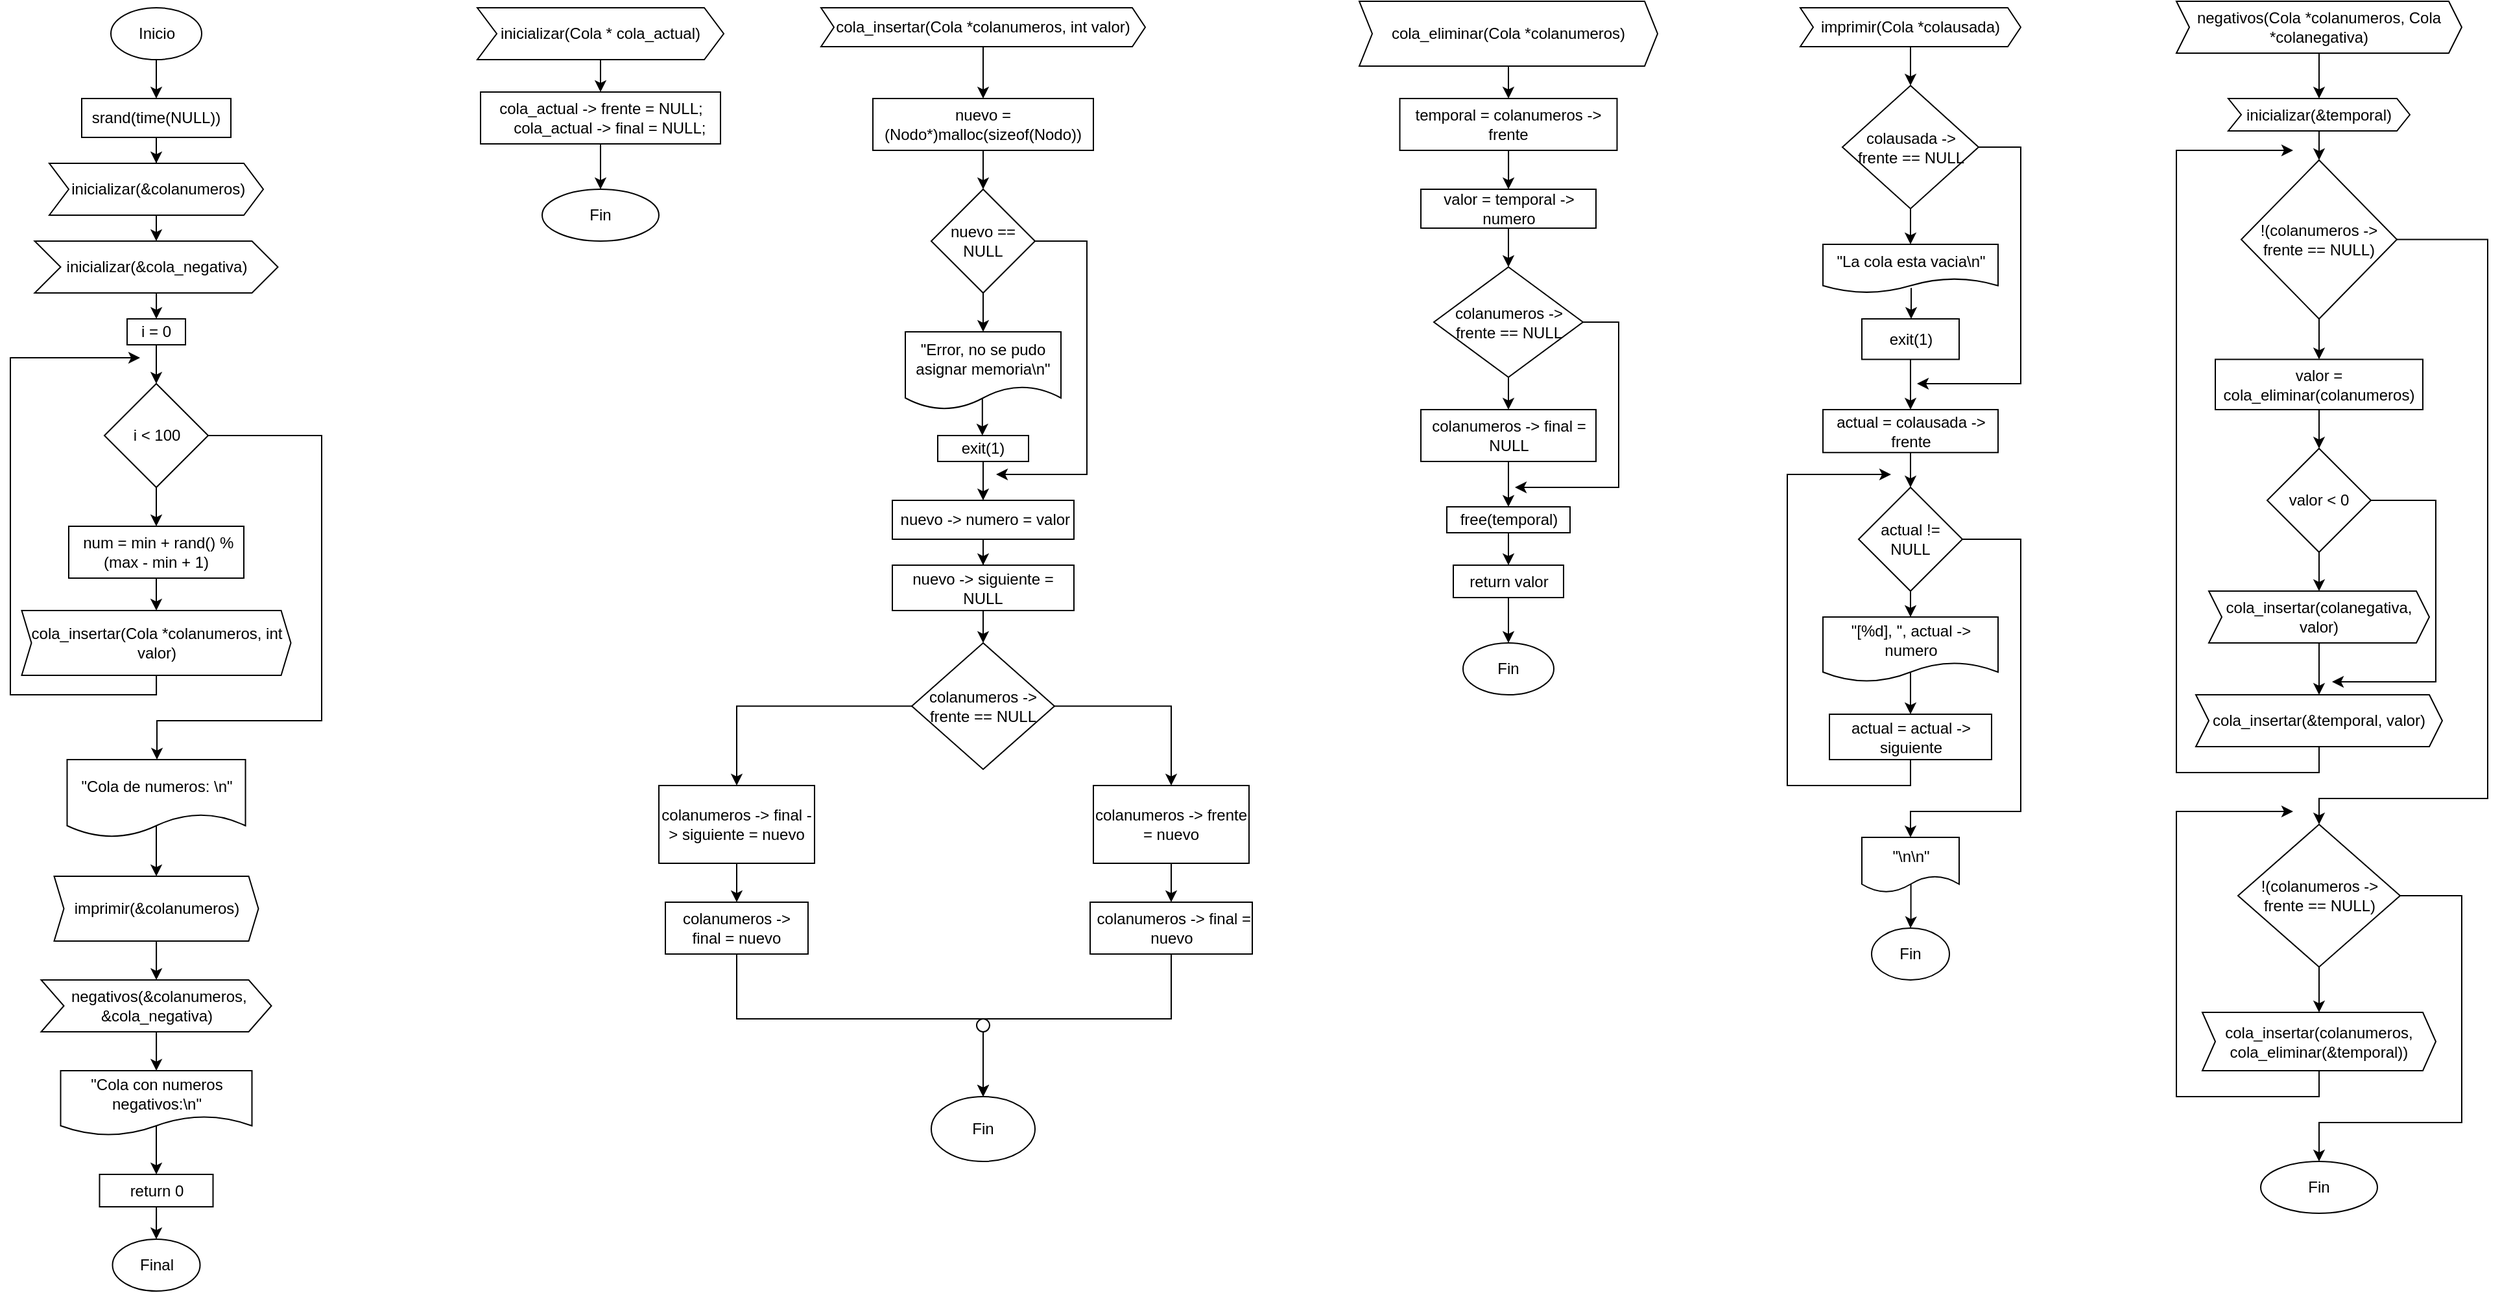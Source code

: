 <mxfile version="26.0.16">
  <diagram name="Page-1" id="08ooQbiastwGk7vqOVe7">
    <mxGraphModel dx="3123" dy="1523" grid="1" gridSize="10" guides="1" tooltips="1" connect="1" arrows="1" fold="1" page="1" pageScale="1" pageWidth="850" pageHeight="1100" math="0" shadow="0">
      <root>
        <mxCell id="0" />
        <mxCell id="1" parent="0" />
        <mxCell id="bAiP4KHR74KNPhgdsdUb-3" value="" style="edgeStyle=orthogonalEdgeStyle;rounded=0;orthogonalLoop=1;jettySize=auto;html=1;" edge="1" parent="1" source="bAiP4KHR74KNPhgdsdUb-1" target="bAiP4KHR74KNPhgdsdUb-2">
          <mxGeometry relative="1" as="geometry" />
        </mxCell>
        <mxCell id="bAiP4KHR74KNPhgdsdUb-1" value="Inicio" style="ellipse;whiteSpace=wrap;html=1;" vertex="1" parent="1">
          <mxGeometry x="167.5" y="20" width="70" height="40" as="geometry" />
        </mxCell>
        <mxCell id="bAiP4KHR74KNPhgdsdUb-5" value="" style="edgeStyle=orthogonalEdgeStyle;rounded=0;orthogonalLoop=1;jettySize=auto;html=1;" edge="1" parent="1" source="bAiP4KHR74KNPhgdsdUb-2" target="bAiP4KHR74KNPhgdsdUb-4">
          <mxGeometry relative="1" as="geometry" />
        </mxCell>
        <mxCell id="bAiP4KHR74KNPhgdsdUb-2" value="srand(time(NULL))" style="whiteSpace=wrap;html=1;" vertex="1" parent="1">
          <mxGeometry x="145" y="90" width="115" height="30" as="geometry" />
        </mxCell>
        <mxCell id="bAiP4KHR74KNPhgdsdUb-7" value="" style="edgeStyle=orthogonalEdgeStyle;rounded=0;orthogonalLoop=1;jettySize=auto;html=1;" edge="1" parent="1" source="bAiP4KHR74KNPhgdsdUb-4" target="bAiP4KHR74KNPhgdsdUb-6">
          <mxGeometry relative="1" as="geometry" />
        </mxCell>
        <mxCell id="bAiP4KHR74KNPhgdsdUb-4" value="&amp;nbsp;inicializar(&amp;amp;colanumeros)" style="shape=step;perimeter=stepPerimeter;whiteSpace=wrap;html=1;fixedSize=1;size=15;" vertex="1" parent="1">
          <mxGeometry x="120" y="140" width="165" height="40" as="geometry" />
        </mxCell>
        <mxCell id="bAiP4KHR74KNPhgdsdUb-11" value="" style="edgeStyle=orthogonalEdgeStyle;rounded=0;orthogonalLoop=1;jettySize=auto;html=1;" edge="1" parent="1" source="bAiP4KHR74KNPhgdsdUb-6" target="bAiP4KHR74KNPhgdsdUb-10">
          <mxGeometry relative="1" as="geometry" />
        </mxCell>
        <mxCell id="bAiP4KHR74KNPhgdsdUb-6" value="inicializar(&amp;amp;cola_negativa)" style="shape=step;perimeter=stepPerimeter;whiteSpace=wrap;html=1;fixedSize=1;" vertex="1" parent="1">
          <mxGeometry x="108.75" y="200" width="187.5" height="40" as="geometry" />
        </mxCell>
        <mxCell id="bAiP4KHR74KNPhgdsdUb-13" value="" style="edgeStyle=orthogonalEdgeStyle;rounded=0;orthogonalLoop=1;jettySize=auto;html=1;" edge="1" parent="1" source="bAiP4KHR74KNPhgdsdUb-10" target="bAiP4KHR74KNPhgdsdUb-12">
          <mxGeometry relative="1" as="geometry" />
        </mxCell>
        <mxCell id="bAiP4KHR74KNPhgdsdUb-10" value="i = 0" style="whiteSpace=wrap;html=1;" vertex="1" parent="1">
          <mxGeometry x="180" y="260" width="45" height="20" as="geometry" />
        </mxCell>
        <mxCell id="bAiP4KHR74KNPhgdsdUb-15" value="" style="edgeStyle=orthogonalEdgeStyle;rounded=0;orthogonalLoop=1;jettySize=auto;html=1;" edge="1" parent="1" source="bAiP4KHR74KNPhgdsdUb-12" target="bAiP4KHR74KNPhgdsdUb-14">
          <mxGeometry relative="1" as="geometry" />
        </mxCell>
        <mxCell id="bAiP4KHR74KNPhgdsdUb-20" value="" style="edgeStyle=orthogonalEdgeStyle;rounded=0;orthogonalLoop=1;jettySize=auto;html=1;" edge="1" parent="1" source="bAiP4KHR74KNPhgdsdUb-12" target="bAiP4KHR74KNPhgdsdUb-19">
          <mxGeometry relative="1" as="geometry">
            <Array as="points">
              <mxPoint x="330" y="350" />
              <mxPoint x="330" y="570" />
              <mxPoint x="203" y="570" />
            </Array>
          </mxGeometry>
        </mxCell>
        <mxCell id="bAiP4KHR74KNPhgdsdUb-12" value="i &amp;lt; 100" style="rhombus;whiteSpace=wrap;html=1;" vertex="1" parent="1">
          <mxGeometry x="162.5" y="310" width="80" height="80" as="geometry" />
        </mxCell>
        <mxCell id="bAiP4KHR74KNPhgdsdUb-17" value="" style="edgeStyle=orthogonalEdgeStyle;rounded=0;orthogonalLoop=1;jettySize=auto;html=1;" edge="1" parent="1" source="bAiP4KHR74KNPhgdsdUb-14" target="bAiP4KHR74KNPhgdsdUb-16">
          <mxGeometry relative="1" as="geometry" />
        </mxCell>
        <mxCell id="bAiP4KHR74KNPhgdsdUb-14" value="&amp;nbsp;num = min + rand() % (max - min + 1)" style="whiteSpace=wrap;html=1;" vertex="1" parent="1">
          <mxGeometry x="135" y="420" width="135" height="40" as="geometry" />
        </mxCell>
        <mxCell id="bAiP4KHR74KNPhgdsdUb-18" style="edgeStyle=orthogonalEdgeStyle;rounded=0;orthogonalLoop=1;jettySize=auto;html=1;" edge="1" parent="1" source="bAiP4KHR74KNPhgdsdUb-16">
          <mxGeometry relative="1" as="geometry">
            <mxPoint x="190" y="290" as="targetPoint" />
            <Array as="points">
              <mxPoint x="203" y="550" />
              <mxPoint x="90" y="550" />
              <mxPoint x="90" y="290" />
            </Array>
          </mxGeometry>
        </mxCell>
        <mxCell id="bAiP4KHR74KNPhgdsdUb-16" value="cola_insertar(Cola *colanumeros, int valor)" style="shape=step;perimeter=stepPerimeter;whiteSpace=wrap;html=1;fixedSize=1;size=7.5;" vertex="1" parent="1">
          <mxGeometry x="98.75" y="485" width="207.5" height="50" as="geometry" />
        </mxCell>
        <mxCell id="bAiP4KHR74KNPhgdsdUb-22" value="" style="edgeStyle=orthogonalEdgeStyle;rounded=0;orthogonalLoop=1;jettySize=auto;html=1;exitX=0.5;exitY=0.833;exitDx=0;exitDy=0;exitPerimeter=0;" edge="1" parent="1" source="bAiP4KHR74KNPhgdsdUb-19" target="bAiP4KHR74KNPhgdsdUb-21">
          <mxGeometry relative="1" as="geometry" />
        </mxCell>
        <mxCell id="bAiP4KHR74KNPhgdsdUb-19" value="&quot;Cola de numeros: \n&quot;" style="shape=document;whiteSpace=wrap;html=1;boundedLbl=1;" vertex="1" parent="1">
          <mxGeometry x="133.75" y="600" width="137.5" height="60" as="geometry" />
        </mxCell>
        <mxCell id="bAiP4KHR74KNPhgdsdUb-24" value="" style="edgeStyle=orthogonalEdgeStyle;rounded=0;orthogonalLoop=1;jettySize=auto;html=1;" edge="1" parent="1" source="bAiP4KHR74KNPhgdsdUb-21" target="bAiP4KHR74KNPhgdsdUb-23">
          <mxGeometry relative="1" as="geometry" />
        </mxCell>
        <mxCell id="bAiP4KHR74KNPhgdsdUb-21" value="imprimir(&amp;amp;colanumeros)" style="shape=step;perimeter=stepPerimeter;whiteSpace=wrap;html=1;fixedSize=1;size=7.5;" vertex="1" parent="1">
          <mxGeometry x="123.75" y="690" width="157.5" height="50" as="geometry" />
        </mxCell>
        <mxCell id="bAiP4KHR74KNPhgdsdUb-26" value="" style="edgeStyle=orthogonalEdgeStyle;rounded=0;orthogonalLoop=1;jettySize=auto;html=1;" edge="1" parent="1" source="bAiP4KHR74KNPhgdsdUb-23" target="bAiP4KHR74KNPhgdsdUb-25">
          <mxGeometry relative="1" as="geometry" />
        </mxCell>
        <mxCell id="bAiP4KHR74KNPhgdsdUb-23" value="&amp;nbsp;negativos(&amp;amp;colanumeros, &amp;amp;cola_negativa)" style="shape=step;perimeter=stepPerimeter;whiteSpace=wrap;html=1;fixedSize=1;size=17.5;" vertex="1" parent="1">
          <mxGeometry x="113.75" y="770" width="177.5" height="40" as="geometry" />
        </mxCell>
        <mxCell id="bAiP4KHR74KNPhgdsdUb-28" value="" style="edgeStyle=orthogonalEdgeStyle;rounded=0;orthogonalLoop=1;jettySize=auto;html=1;exitX=0.5;exitY=0.843;exitDx=0;exitDy=0;exitPerimeter=0;" edge="1" parent="1" source="bAiP4KHR74KNPhgdsdUb-25" target="bAiP4KHR74KNPhgdsdUb-27">
          <mxGeometry relative="1" as="geometry" />
        </mxCell>
        <mxCell id="bAiP4KHR74KNPhgdsdUb-25" value="&quot;Cola con numeros negativos:\n&quot;" style="shape=document;whiteSpace=wrap;html=1;boundedLbl=1;" vertex="1" parent="1">
          <mxGeometry x="128.75" y="840" width="147.5" height="50" as="geometry" />
        </mxCell>
        <mxCell id="bAiP4KHR74KNPhgdsdUb-30" value="" style="edgeStyle=orthogonalEdgeStyle;rounded=0;orthogonalLoop=1;jettySize=auto;html=1;" edge="1" parent="1" source="bAiP4KHR74KNPhgdsdUb-27" target="bAiP4KHR74KNPhgdsdUb-29">
          <mxGeometry relative="1" as="geometry" />
        </mxCell>
        <mxCell id="bAiP4KHR74KNPhgdsdUb-27" value="return 0" style="whiteSpace=wrap;html=1;" vertex="1" parent="1">
          <mxGeometry x="158.75" y="920" width="87.5" height="25" as="geometry" />
        </mxCell>
        <mxCell id="bAiP4KHR74KNPhgdsdUb-29" value="Final" style="ellipse;whiteSpace=wrap;html=1;" vertex="1" parent="1">
          <mxGeometry x="168.75" y="970" width="67.5" height="40" as="geometry" />
        </mxCell>
        <mxCell id="bAiP4KHR74KNPhgdsdUb-33" value="" style="edgeStyle=orthogonalEdgeStyle;rounded=0;orthogonalLoop=1;jettySize=auto;html=1;" edge="1" parent="1" source="bAiP4KHR74KNPhgdsdUb-31" target="bAiP4KHR74KNPhgdsdUb-32">
          <mxGeometry relative="1" as="geometry" />
        </mxCell>
        <mxCell id="bAiP4KHR74KNPhgdsdUb-31" value="inicializar(Cola * cola_actual)" style="shape=step;perimeter=stepPerimeter;whiteSpace=wrap;html=1;fixedSize=1;size=15;" vertex="1" parent="1">
          <mxGeometry x="450" y="20" width="190" height="40" as="geometry" />
        </mxCell>
        <mxCell id="bAiP4KHR74KNPhgdsdUb-35" value="" style="edgeStyle=orthogonalEdgeStyle;rounded=0;orthogonalLoop=1;jettySize=auto;html=1;" edge="1" parent="1" source="bAiP4KHR74KNPhgdsdUb-32" target="bAiP4KHR74KNPhgdsdUb-34">
          <mxGeometry relative="1" as="geometry" />
        </mxCell>
        <mxCell id="bAiP4KHR74KNPhgdsdUb-32" value="&lt;div&gt;cola_actual -&amp;gt; frente = NULL;&lt;/div&gt;&lt;div&gt;&amp;nbsp; &amp;nbsp; cola_actual -&amp;gt; final = NULL;&lt;/div&gt;" style="whiteSpace=wrap;html=1;" vertex="1" parent="1">
          <mxGeometry x="452.5" y="85" width="185" height="40" as="geometry" />
        </mxCell>
        <mxCell id="bAiP4KHR74KNPhgdsdUb-34" value="Fin" style="ellipse;whiteSpace=wrap;html=1;" vertex="1" parent="1">
          <mxGeometry x="500" y="160" width="90" height="40" as="geometry" />
        </mxCell>
        <mxCell id="bAiP4KHR74KNPhgdsdUb-40" value="" style="edgeStyle=orthogonalEdgeStyle;rounded=0;orthogonalLoop=1;jettySize=auto;html=1;" edge="1" parent="1" source="bAiP4KHR74KNPhgdsdUb-37" target="bAiP4KHR74KNPhgdsdUb-39">
          <mxGeometry relative="1" as="geometry" />
        </mxCell>
        <mxCell id="bAiP4KHR74KNPhgdsdUb-37" value="cola_insertar(Cola *colanumeros, int valor)" style="shape=step;perimeter=stepPerimeter;whiteSpace=wrap;html=1;fixedSize=1;size=10;" vertex="1" parent="1">
          <mxGeometry x="715" y="20" width="250" height="30" as="geometry" />
        </mxCell>
        <mxCell id="bAiP4KHR74KNPhgdsdUb-42" value="" style="edgeStyle=orthogonalEdgeStyle;rounded=0;orthogonalLoop=1;jettySize=auto;html=1;" edge="1" parent="1" source="bAiP4KHR74KNPhgdsdUb-39" target="bAiP4KHR74KNPhgdsdUb-41">
          <mxGeometry relative="1" as="geometry" />
        </mxCell>
        <mxCell id="bAiP4KHR74KNPhgdsdUb-39" value="nuevo = (Nodo*)malloc(sizeof(Nodo))" style="whiteSpace=wrap;html=1;" vertex="1" parent="1">
          <mxGeometry x="755" y="90" width="170" height="40" as="geometry" />
        </mxCell>
        <mxCell id="bAiP4KHR74KNPhgdsdUb-44" value="" style="edgeStyle=orthogonalEdgeStyle;rounded=0;orthogonalLoop=1;jettySize=auto;html=1;" edge="1" parent="1" source="bAiP4KHR74KNPhgdsdUb-41" target="bAiP4KHR74KNPhgdsdUb-43">
          <mxGeometry relative="1" as="geometry" />
        </mxCell>
        <mxCell id="bAiP4KHR74KNPhgdsdUb-52" style="edgeStyle=orthogonalEdgeStyle;rounded=0;orthogonalLoop=1;jettySize=auto;html=1;" edge="1" parent="1" source="bAiP4KHR74KNPhgdsdUb-41">
          <mxGeometry relative="1" as="geometry">
            <mxPoint x="850" y="380" as="targetPoint" />
            <Array as="points">
              <mxPoint x="920" y="200" />
              <mxPoint x="920" y="380" />
            </Array>
          </mxGeometry>
        </mxCell>
        <mxCell id="bAiP4KHR74KNPhgdsdUb-41" value="nuevo == NULL" style="rhombus;whiteSpace=wrap;html=1;" vertex="1" parent="1">
          <mxGeometry x="800" y="160" width="80" height="80" as="geometry" />
        </mxCell>
        <mxCell id="bAiP4KHR74KNPhgdsdUb-47" value="" style="edgeStyle=orthogonalEdgeStyle;rounded=0;orthogonalLoop=1;jettySize=auto;html=1;exitX=0.495;exitY=0.854;exitDx=0;exitDy=0;exitPerimeter=0;" edge="1" parent="1" source="bAiP4KHR74KNPhgdsdUb-43" target="bAiP4KHR74KNPhgdsdUb-46">
          <mxGeometry relative="1" as="geometry" />
        </mxCell>
        <mxCell id="bAiP4KHR74KNPhgdsdUb-43" value="&quot;Error, no se pudo asignar memoria\n&quot;" style="shape=document;whiteSpace=wrap;html=1;boundedLbl=1;" vertex="1" parent="1">
          <mxGeometry x="780" y="270" width="120" height="60" as="geometry" />
        </mxCell>
        <mxCell id="bAiP4KHR74KNPhgdsdUb-49" value="" style="edgeStyle=orthogonalEdgeStyle;rounded=0;orthogonalLoop=1;jettySize=auto;html=1;" edge="1" parent="1" source="bAiP4KHR74KNPhgdsdUb-46" target="bAiP4KHR74KNPhgdsdUb-48">
          <mxGeometry relative="1" as="geometry" />
        </mxCell>
        <mxCell id="bAiP4KHR74KNPhgdsdUb-46" value="exit(1)" style="whiteSpace=wrap;html=1;" vertex="1" parent="1">
          <mxGeometry x="805" y="350" width="70" height="20" as="geometry" />
        </mxCell>
        <mxCell id="bAiP4KHR74KNPhgdsdUb-51" value="" style="edgeStyle=orthogonalEdgeStyle;rounded=0;orthogonalLoop=1;jettySize=auto;html=1;" edge="1" parent="1" source="bAiP4KHR74KNPhgdsdUb-48" target="bAiP4KHR74KNPhgdsdUb-50">
          <mxGeometry relative="1" as="geometry" />
        </mxCell>
        <mxCell id="bAiP4KHR74KNPhgdsdUb-48" value="&amp;nbsp;nuevo -&amp;gt; numero = valor" style="whiteSpace=wrap;html=1;" vertex="1" parent="1">
          <mxGeometry x="770" y="400" width="140" height="30" as="geometry" />
        </mxCell>
        <mxCell id="bAiP4KHR74KNPhgdsdUb-54" value="" style="edgeStyle=orthogonalEdgeStyle;rounded=0;orthogonalLoop=1;jettySize=auto;html=1;" edge="1" parent="1" source="bAiP4KHR74KNPhgdsdUb-50" target="bAiP4KHR74KNPhgdsdUb-53">
          <mxGeometry relative="1" as="geometry" />
        </mxCell>
        <mxCell id="bAiP4KHR74KNPhgdsdUb-50" value="nuevo -&amp;gt; siguiente = NULL" style="whiteSpace=wrap;html=1;" vertex="1" parent="1">
          <mxGeometry x="770" y="450" width="140" height="35" as="geometry" />
        </mxCell>
        <mxCell id="bAiP4KHR74KNPhgdsdUb-56" value="" style="edgeStyle=orthogonalEdgeStyle;rounded=0;orthogonalLoop=1;jettySize=auto;html=1;" edge="1" parent="1" source="bAiP4KHR74KNPhgdsdUb-53" target="bAiP4KHR74KNPhgdsdUb-55">
          <mxGeometry relative="1" as="geometry" />
        </mxCell>
        <mxCell id="bAiP4KHR74KNPhgdsdUb-58" value="" style="edgeStyle=orthogonalEdgeStyle;rounded=0;orthogonalLoop=1;jettySize=auto;html=1;" edge="1" parent="1" source="bAiP4KHR74KNPhgdsdUb-53" target="bAiP4KHR74KNPhgdsdUb-57">
          <mxGeometry relative="1" as="geometry" />
        </mxCell>
        <mxCell id="bAiP4KHR74KNPhgdsdUb-53" value="colanumeros -&amp;gt; frente == NULL" style="rhombus;whiteSpace=wrap;html=1;" vertex="1" parent="1">
          <mxGeometry x="785" y="510" width="110" height="97.5" as="geometry" />
        </mxCell>
        <mxCell id="bAiP4KHR74KNPhgdsdUb-60" value="" style="edgeStyle=orthogonalEdgeStyle;rounded=0;orthogonalLoop=1;jettySize=auto;html=1;" edge="1" parent="1" source="bAiP4KHR74KNPhgdsdUb-55" target="bAiP4KHR74KNPhgdsdUb-59">
          <mxGeometry relative="1" as="geometry" />
        </mxCell>
        <mxCell id="bAiP4KHR74KNPhgdsdUb-55" value="colanumeros -&amp;gt; frente = nuevo" style="whiteSpace=wrap;html=1;" vertex="1" parent="1">
          <mxGeometry x="925" y="620" width="120" height="60" as="geometry" />
        </mxCell>
        <mxCell id="bAiP4KHR74KNPhgdsdUb-62" value="" style="edgeStyle=orthogonalEdgeStyle;rounded=0;orthogonalLoop=1;jettySize=auto;html=1;" edge="1" parent="1" source="bAiP4KHR74KNPhgdsdUb-57" target="bAiP4KHR74KNPhgdsdUb-61">
          <mxGeometry relative="1" as="geometry" />
        </mxCell>
        <mxCell id="bAiP4KHR74KNPhgdsdUb-57" value="colanumeros -&amp;gt; final -&amp;gt; siguiente = nuevo" style="whiteSpace=wrap;html=1;" vertex="1" parent="1">
          <mxGeometry x="590" y="620" width="120" height="60" as="geometry" />
        </mxCell>
        <mxCell id="bAiP4KHR74KNPhgdsdUb-65" style="edgeStyle=orthogonalEdgeStyle;rounded=0;orthogonalLoop=1;jettySize=auto;html=1;entryX=0.5;entryY=0;entryDx=0;entryDy=0;" edge="1" parent="1" source="bAiP4KHR74KNPhgdsdUb-59" target="bAiP4KHR74KNPhgdsdUb-63">
          <mxGeometry relative="1" as="geometry">
            <mxPoint x="840" y="810" as="targetPoint" />
            <Array as="points">
              <mxPoint x="985" y="800" />
              <mxPoint x="840" y="800" />
            </Array>
          </mxGeometry>
        </mxCell>
        <mxCell id="bAiP4KHR74KNPhgdsdUb-59" value="&amp;nbsp;colanumeros -&amp;gt; final = nuevo" style="whiteSpace=wrap;html=1;" vertex="1" parent="1">
          <mxGeometry x="922.5" y="710" width="125" height="40" as="geometry" />
        </mxCell>
        <mxCell id="bAiP4KHR74KNPhgdsdUb-69" style="edgeStyle=orthogonalEdgeStyle;rounded=0;orthogonalLoop=1;jettySize=auto;html=1;entryX=0.5;entryY=0;entryDx=0;entryDy=0;" edge="1" parent="1" source="bAiP4KHR74KNPhgdsdUb-61" target="bAiP4KHR74KNPhgdsdUb-63">
          <mxGeometry relative="1" as="geometry">
            <Array as="points">
              <mxPoint x="650" y="800" />
              <mxPoint x="840" y="800" />
            </Array>
          </mxGeometry>
        </mxCell>
        <mxCell id="bAiP4KHR74KNPhgdsdUb-61" value="colanumeros -&amp;gt; final = nuevo" style="whiteSpace=wrap;html=1;" vertex="1" parent="1">
          <mxGeometry x="595" y="710" width="110" height="40" as="geometry" />
        </mxCell>
        <mxCell id="bAiP4KHR74KNPhgdsdUb-63" value="Fin" style="ellipse;whiteSpace=wrap;html=1;" vertex="1" parent="1">
          <mxGeometry x="800" y="860" width="80" height="50" as="geometry" />
        </mxCell>
        <mxCell id="bAiP4KHR74KNPhgdsdUb-66" value="" style="ellipse;whiteSpace=wrap;html=1;aspect=fixed;" vertex="1" parent="1">
          <mxGeometry x="835" y="800" width="10" height="10" as="geometry" />
        </mxCell>
        <mxCell id="bAiP4KHR74KNPhgdsdUb-72" value="" style="edgeStyle=orthogonalEdgeStyle;rounded=0;orthogonalLoop=1;jettySize=auto;html=1;" edge="1" parent="1" source="bAiP4KHR74KNPhgdsdUb-70" target="bAiP4KHR74KNPhgdsdUb-71">
          <mxGeometry relative="1" as="geometry" />
        </mxCell>
        <mxCell id="bAiP4KHR74KNPhgdsdUb-70" value="cola_eliminar(Cola *colanumeros)" style="shape=step;perimeter=stepPerimeter;whiteSpace=wrap;html=1;fixedSize=1;size=10;" vertex="1" parent="1">
          <mxGeometry x="1130" y="15" width="230" height="50" as="geometry" />
        </mxCell>
        <mxCell id="bAiP4KHR74KNPhgdsdUb-74" value="" style="edgeStyle=orthogonalEdgeStyle;rounded=0;orthogonalLoop=1;jettySize=auto;html=1;" edge="1" parent="1" source="bAiP4KHR74KNPhgdsdUb-71" target="bAiP4KHR74KNPhgdsdUb-73">
          <mxGeometry relative="1" as="geometry" />
        </mxCell>
        <mxCell id="bAiP4KHR74KNPhgdsdUb-71" value="temporal = colanumeros -&amp;gt; frente" style="whiteSpace=wrap;html=1;" vertex="1" parent="1">
          <mxGeometry x="1161.25" y="90" width="167.5" height="40" as="geometry" />
        </mxCell>
        <mxCell id="bAiP4KHR74KNPhgdsdUb-76" value="" style="edgeStyle=orthogonalEdgeStyle;rounded=0;orthogonalLoop=1;jettySize=auto;html=1;" edge="1" parent="1" source="bAiP4KHR74KNPhgdsdUb-73" target="bAiP4KHR74KNPhgdsdUb-75">
          <mxGeometry relative="1" as="geometry" />
        </mxCell>
        <mxCell id="bAiP4KHR74KNPhgdsdUb-73" value="valor = temporal -&amp;gt; numero" style="whiteSpace=wrap;html=1;" vertex="1" parent="1">
          <mxGeometry x="1177.5" y="160" width="135" height="30" as="geometry" />
        </mxCell>
        <mxCell id="bAiP4KHR74KNPhgdsdUb-78" value="" style="edgeStyle=orthogonalEdgeStyle;rounded=0;orthogonalLoop=1;jettySize=auto;html=1;" edge="1" parent="1" source="bAiP4KHR74KNPhgdsdUb-75" target="bAiP4KHR74KNPhgdsdUb-77">
          <mxGeometry relative="1" as="geometry" />
        </mxCell>
        <mxCell id="bAiP4KHR74KNPhgdsdUb-81" style="edgeStyle=orthogonalEdgeStyle;rounded=0;orthogonalLoop=1;jettySize=auto;html=1;" edge="1" parent="1" source="bAiP4KHR74KNPhgdsdUb-75">
          <mxGeometry relative="1" as="geometry">
            <mxPoint x="1250" y="390" as="targetPoint" />
            <Array as="points">
              <mxPoint x="1330" y="263" />
              <mxPoint x="1330" y="390" />
            </Array>
          </mxGeometry>
        </mxCell>
        <mxCell id="bAiP4KHR74KNPhgdsdUb-75" value="colanumeros -&amp;gt; frente == NULL" style="rhombus;whiteSpace=wrap;html=1;" vertex="1" parent="1">
          <mxGeometry x="1187.5" y="220" width="115" height="85" as="geometry" />
        </mxCell>
        <mxCell id="bAiP4KHR74KNPhgdsdUb-80" value="" style="edgeStyle=orthogonalEdgeStyle;rounded=0;orthogonalLoop=1;jettySize=auto;html=1;" edge="1" parent="1" source="bAiP4KHR74KNPhgdsdUb-77" target="bAiP4KHR74KNPhgdsdUb-79">
          <mxGeometry relative="1" as="geometry" />
        </mxCell>
        <mxCell id="bAiP4KHR74KNPhgdsdUb-77" value="colanumeros -&amp;gt; final = NULL" style="whiteSpace=wrap;html=1;" vertex="1" parent="1">
          <mxGeometry x="1177.5" y="330" width="135" height="40" as="geometry" />
        </mxCell>
        <mxCell id="bAiP4KHR74KNPhgdsdUb-83" value="" style="edgeStyle=orthogonalEdgeStyle;rounded=0;orthogonalLoop=1;jettySize=auto;html=1;" edge="1" parent="1" source="bAiP4KHR74KNPhgdsdUb-79" target="bAiP4KHR74KNPhgdsdUb-82">
          <mxGeometry relative="1" as="geometry" />
        </mxCell>
        <mxCell id="bAiP4KHR74KNPhgdsdUb-79" value="free(temporal)" style="whiteSpace=wrap;html=1;" vertex="1" parent="1">
          <mxGeometry x="1197.5" y="405" width="95" height="20" as="geometry" />
        </mxCell>
        <mxCell id="bAiP4KHR74KNPhgdsdUb-85" value="" style="edgeStyle=orthogonalEdgeStyle;rounded=0;orthogonalLoop=1;jettySize=auto;html=1;" edge="1" parent="1" source="bAiP4KHR74KNPhgdsdUb-82" target="bAiP4KHR74KNPhgdsdUb-84">
          <mxGeometry relative="1" as="geometry" />
        </mxCell>
        <mxCell id="bAiP4KHR74KNPhgdsdUb-82" value="return valor" style="whiteSpace=wrap;html=1;" vertex="1" parent="1">
          <mxGeometry x="1202.5" y="450" width="85" height="25" as="geometry" />
        </mxCell>
        <mxCell id="bAiP4KHR74KNPhgdsdUb-84" value="Fin" style="ellipse;whiteSpace=wrap;html=1;" vertex="1" parent="1">
          <mxGeometry x="1210" y="510" width="70" height="40" as="geometry" />
        </mxCell>
        <mxCell id="bAiP4KHR74KNPhgdsdUb-90" value="" style="edgeStyle=orthogonalEdgeStyle;rounded=0;orthogonalLoop=1;jettySize=auto;html=1;" edge="1" parent="1" source="bAiP4KHR74KNPhgdsdUb-86" target="bAiP4KHR74KNPhgdsdUb-89">
          <mxGeometry relative="1" as="geometry" />
        </mxCell>
        <mxCell id="bAiP4KHR74KNPhgdsdUb-86" value="imprimir(Cola *colausada)" style="shape=step;perimeter=stepPerimeter;whiteSpace=wrap;html=1;fixedSize=1;size=10;" vertex="1" parent="1">
          <mxGeometry x="1470" y="20" width="170" height="30" as="geometry" />
        </mxCell>
        <mxCell id="bAiP4KHR74KNPhgdsdUb-92" value="" style="edgeStyle=orthogonalEdgeStyle;rounded=0;orthogonalLoop=1;jettySize=auto;html=1;" edge="1" parent="1" source="bAiP4KHR74KNPhgdsdUb-89" target="bAiP4KHR74KNPhgdsdUb-91">
          <mxGeometry relative="1" as="geometry" />
        </mxCell>
        <mxCell id="bAiP4KHR74KNPhgdsdUb-97" style="edgeStyle=orthogonalEdgeStyle;rounded=0;orthogonalLoop=1;jettySize=auto;html=1;" edge="1" parent="1" source="bAiP4KHR74KNPhgdsdUb-89">
          <mxGeometry relative="1" as="geometry">
            <mxPoint x="1560" y="310" as="targetPoint" />
            <Array as="points">
              <mxPoint x="1640" y="127" />
              <mxPoint x="1640" y="310" />
            </Array>
          </mxGeometry>
        </mxCell>
        <mxCell id="bAiP4KHR74KNPhgdsdUb-89" value="colausada -&amp;gt; frente == NULL" style="rhombus;whiteSpace=wrap;html=1;" vertex="1" parent="1">
          <mxGeometry x="1502.5" y="80" width="105" height="95" as="geometry" />
        </mxCell>
        <mxCell id="bAiP4KHR74KNPhgdsdUb-94" value="" style="edgeStyle=orthogonalEdgeStyle;rounded=0;orthogonalLoop=1;jettySize=auto;html=1;exitX=0.504;exitY=0.896;exitDx=0;exitDy=0;exitPerimeter=0;" edge="1" parent="1" source="bAiP4KHR74KNPhgdsdUb-91" target="bAiP4KHR74KNPhgdsdUb-93">
          <mxGeometry relative="1" as="geometry" />
        </mxCell>
        <mxCell id="bAiP4KHR74KNPhgdsdUb-91" value="&quot;La cola esta vacia\n&quot;" style="shape=document;whiteSpace=wrap;html=1;boundedLbl=1;" vertex="1" parent="1">
          <mxGeometry x="1487.5" y="202.5" width="135" height="37.5" as="geometry" />
        </mxCell>
        <mxCell id="bAiP4KHR74KNPhgdsdUb-96" value="" style="edgeStyle=orthogonalEdgeStyle;rounded=0;orthogonalLoop=1;jettySize=auto;html=1;" edge="1" parent="1" source="bAiP4KHR74KNPhgdsdUb-93" target="bAiP4KHR74KNPhgdsdUb-95">
          <mxGeometry relative="1" as="geometry" />
        </mxCell>
        <mxCell id="bAiP4KHR74KNPhgdsdUb-93" value="exit(1)" style="whiteSpace=wrap;html=1;" vertex="1" parent="1">
          <mxGeometry x="1517.5" y="260" width="75" height="31.25" as="geometry" />
        </mxCell>
        <mxCell id="bAiP4KHR74KNPhgdsdUb-99" value="" style="edgeStyle=orthogonalEdgeStyle;rounded=0;orthogonalLoop=1;jettySize=auto;html=1;" edge="1" parent="1" source="bAiP4KHR74KNPhgdsdUb-95" target="bAiP4KHR74KNPhgdsdUb-98">
          <mxGeometry relative="1" as="geometry" />
        </mxCell>
        <mxCell id="bAiP4KHR74KNPhgdsdUb-95" value="actual = colausada -&amp;gt; frente" style="whiteSpace=wrap;html=1;" vertex="1" parent="1">
          <mxGeometry x="1487.5" y="330" width="135" height="33.13" as="geometry" />
        </mxCell>
        <mxCell id="bAiP4KHR74KNPhgdsdUb-101" value="" style="edgeStyle=orthogonalEdgeStyle;rounded=0;orthogonalLoop=1;jettySize=auto;html=1;" edge="1" parent="1" source="bAiP4KHR74KNPhgdsdUb-98" target="bAiP4KHR74KNPhgdsdUb-100">
          <mxGeometry relative="1" as="geometry" />
        </mxCell>
        <mxCell id="bAiP4KHR74KNPhgdsdUb-113" style="edgeStyle=orthogonalEdgeStyle;rounded=0;orthogonalLoop=1;jettySize=auto;html=1;entryX=0.5;entryY=0;entryDx=0;entryDy=0;" edge="1" parent="1" source="bAiP4KHR74KNPhgdsdUb-98" target="bAiP4KHR74KNPhgdsdUb-104">
          <mxGeometry relative="1" as="geometry">
            <Array as="points">
              <mxPoint x="1640" y="430" />
              <mxPoint x="1640" y="640" />
              <mxPoint x="1555" y="640" />
            </Array>
          </mxGeometry>
        </mxCell>
        <mxCell id="bAiP4KHR74KNPhgdsdUb-98" value="actual != NULL" style="rhombus;whiteSpace=wrap;html=1;" vertex="1" parent="1">
          <mxGeometry x="1515" y="390.005" width="80" height="80" as="geometry" />
        </mxCell>
        <mxCell id="bAiP4KHR74KNPhgdsdUb-103" value="" style="edgeStyle=orthogonalEdgeStyle;rounded=0;orthogonalLoop=1;jettySize=auto;html=1;exitX=0.5;exitY=0.8;exitDx=0;exitDy=0;exitPerimeter=0;" edge="1" parent="1" source="bAiP4KHR74KNPhgdsdUb-100" target="bAiP4KHR74KNPhgdsdUb-102">
          <mxGeometry relative="1" as="geometry" />
        </mxCell>
        <mxCell id="bAiP4KHR74KNPhgdsdUb-100" value="&quot;[%d], &quot;, actual -&amp;gt; numero" style="shape=document;whiteSpace=wrap;html=1;boundedLbl=1;" vertex="1" parent="1">
          <mxGeometry x="1487.5" y="490" width="135" height="50" as="geometry" />
        </mxCell>
        <mxCell id="bAiP4KHR74KNPhgdsdUb-112" style="edgeStyle=orthogonalEdgeStyle;rounded=0;orthogonalLoop=1;jettySize=auto;html=1;" edge="1" parent="1" source="bAiP4KHR74KNPhgdsdUb-102">
          <mxGeometry relative="1" as="geometry">
            <mxPoint x="1540" y="380" as="targetPoint" />
            <Array as="points">
              <mxPoint x="1555" y="620" />
              <mxPoint x="1460" y="620" />
              <mxPoint x="1460" y="380" />
            </Array>
          </mxGeometry>
        </mxCell>
        <mxCell id="bAiP4KHR74KNPhgdsdUb-102" value="actual = actual -&amp;gt; siguiente" style="whiteSpace=wrap;html=1;" vertex="1" parent="1">
          <mxGeometry x="1492.5" y="565" width="125" height="35" as="geometry" />
        </mxCell>
        <mxCell id="bAiP4KHR74KNPhgdsdUb-114" value="" style="edgeStyle=orthogonalEdgeStyle;rounded=0;orthogonalLoop=1;jettySize=auto;html=1;exitX=0.504;exitY=0.844;exitDx=0;exitDy=0;exitPerimeter=0;" edge="1" parent="1" source="bAiP4KHR74KNPhgdsdUb-104" target="bAiP4KHR74KNPhgdsdUb-107">
          <mxGeometry relative="1" as="geometry" />
        </mxCell>
        <mxCell id="bAiP4KHR74KNPhgdsdUb-104" value="&quot;\n\n&quot;" style="shape=document;whiteSpace=wrap;html=1;boundedLbl=1;" vertex="1" parent="1">
          <mxGeometry x="1517.5" y="660" width="75" height="42.5" as="geometry" />
        </mxCell>
        <mxCell id="bAiP4KHR74KNPhgdsdUb-107" value="Fin" style="ellipse;whiteSpace=wrap;html=1;" vertex="1" parent="1">
          <mxGeometry x="1525" y="730" width="60" height="40" as="geometry" />
        </mxCell>
        <mxCell id="bAiP4KHR74KNPhgdsdUb-111" value="" style="edgeStyle=orthogonalEdgeStyle;rounded=0;orthogonalLoop=1;jettySize=auto;html=1;" edge="1" parent="1" source="bAiP4KHR74KNPhgdsdUb-109" target="bAiP4KHR74KNPhgdsdUb-110">
          <mxGeometry relative="1" as="geometry" />
        </mxCell>
        <mxCell id="bAiP4KHR74KNPhgdsdUb-109" value="negativos(Cola *colanumeros, Cola *colanegativa)" style="shape=step;perimeter=stepPerimeter;whiteSpace=wrap;html=1;fixedSize=1;size=10;" vertex="1" parent="1">
          <mxGeometry x="1760" y="15" width="220" height="40" as="geometry" />
        </mxCell>
        <mxCell id="bAiP4KHR74KNPhgdsdUb-117" value="" style="edgeStyle=orthogonalEdgeStyle;rounded=0;orthogonalLoop=1;jettySize=auto;html=1;" edge="1" parent="1" source="bAiP4KHR74KNPhgdsdUb-110" target="bAiP4KHR74KNPhgdsdUb-116">
          <mxGeometry relative="1" as="geometry" />
        </mxCell>
        <mxCell id="bAiP4KHR74KNPhgdsdUb-110" value="inicializar(&amp;amp;temporal)" style="shape=step;perimeter=stepPerimeter;whiteSpace=wrap;html=1;fixedSize=1;size=10;" vertex="1" parent="1">
          <mxGeometry x="1800" y="90" width="140" height="25" as="geometry" />
        </mxCell>
        <mxCell id="bAiP4KHR74KNPhgdsdUb-119" value="" style="edgeStyle=orthogonalEdgeStyle;rounded=0;orthogonalLoop=1;jettySize=auto;html=1;" edge="1" parent="1" source="bAiP4KHR74KNPhgdsdUb-116" target="bAiP4KHR74KNPhgdsdUb-118">
          <mxGeometry relative="1" as="geometry" />
        </mxCell>
        <mxCell id="bAiP4KHR74KNPhgdsdUb-131" value="" style="edgeStyle=orthogonalEdgeStyle;rounded=0;orthogonalLoop=1;jettySize=auto;html=1;" edge="1" parent="1" source="bAiP4KHR74KNPhgdsdUb-116" target="bAiP4KHR74KNPhgdsdUb-130">
          <mxGeometry relative="1" as="geometry">
            <Array as="points">
              <mxPoint x="2000" y="199" />
              <mxPoint x="2000" y="630" />
              <mxPoint x="1870" y="630" />
            </Array>
          </mxGeometry>
        </mxCell>
        <mxCell id="bAiP4KHR74KNPhgdsdUb-116" value="!(colanumeros -&amp;gt; frente == NULL)" style="rhombus;whiteSpace=wrap;html=1;" vertex="1" parent="1">
          <mxGeometry x="1810" y="137.5" width="120" height="122.5" as="geometry" />
        </mxCell>
        <mxCell id="bAiP4KHR74KNPhgdsdUb-121" value="" style="edgeStyle=orthogonalEdgeStyle;rounded=0;orthogonalLoop=1;jettySize=auto;html=1;" edge="1" parent="1" source="bAiP4KHR74KNPhgdsdUb-118" target="bAiP4KHR74KNPhgdsdUb-120">
          <mxGeometry relative="1" as="geometry" />
        </mxCell>
        <mxCell id="bAiP4KHR74KNPhgdsdUb-118" value="valor = cola_eliminar(colanumeros)" style="whiteSpace=wrap;html=1;" vertex="1" parent="1">
          <mxGeometry x="1790" y="291.25" width="160" height="38.75" as="geometry" />
        </mxCell>
        <mxCell id="bAiP4KHR74KNPhgdsdUb-125" value="" style="edgeStyle=orthogonalEdgeStyle;rounded=0;orthogonalLoop=1;jettySize=auto;html=1;" edge="1" parent="1" source="bAiP4KHR74KNPhgdsdUb-120" target="bAiP4KHR74KNPhgdsdUb-124">
          <mxGeometry relative="1" as="geometry" />
        </mxCell>
        <mxCell id="bAiP4KHR74KNPhgdsdUb-128" style="edgeStyle=orthogonalEdgeStyle;rounded=0;orthogonalLoop=1;jettySize=auto;html=1;" edge="1" parent="1" source="bAiP4KHR74KNPhgdsdUb-120">
          <mxGeometry relative="1" as="geometry">
            <mxPoint x="1880" y="540" as="targetPoint" />
            <Array as="points">
              <mxPoint x="1960" y="400" />
              <mxPoint x="1960" y="540" />
            </Array>
          </mxGeometry>
        </mxCell>
        <mxCell id="bAiP4KHR74KNPhgdsdUb-120" value="valor &amp;lt; 0" style="rhombus;whiteSpace=wrap;html=1;" vertex="1" parent="1">
          <mxGeometry x="1830" y="360.005" width="80" height="80" as="geometry" />
        </mxCell>
        <mxCell id="bAiP4KHR74KNPhgdsdUb-127" value="" style="edgeStyle=orthogonalEdgeStyle;rounded=0;orthogonalLoop=1;jettySize=auto;html=1;" edge="1" parent="1" source="bAiP4KHR74KNPhgdsdUb-124" target="bAiP4KHR74KNPhgdsdUb-126">
          <mxGeometry relative="1" as="geometry" />
        </mxCell>
        <mxCell id="bAiP4KHR74KNPhgdsdUb-124" value="cola_insertar(colanegativa, valor)" style="shape=step;perimeter=stepPerimeter;whiteSpace=wrap;html=1;fixedSize=1;size=10;" vertex="1" parent="1">
          <mxGeometry x="1785" y="470" width="170" height="40" as="geometry" />
        </mxCell>
        <mxCell id="bAiP4KHR74KNPhgdsdUb-129" style="edgeStyle=orthogonalEdgeStyle;rounded=0;orthogonalLoop=1;jettySize=auto;html=1;" edge="1" parent="1" source="bAiP4KHR74KNPhgdsdUb-126">
          <mxGeometry relative="1" as="geometry">
            <mxPoint x="1850" y="130" as="targetPoint" />
            <Array as="points">
              <mxPoint x="1870" y="610" />
              <mxPoint x="1760" y="610" />
              <mxPoint x="1760" y="130" />
            </Array>
          </mxGeometry>
        </mxCell>
        <mxCell id="bAiP4KHR74KNPhgdsdUb-126" value="cola_insertar(&amp;amp;temporal, valor)" style="shape=step;perimeter=stepPerimeter;whiteSpace=wrap;html=1;fixedSize=1;size=10;" vertex="1" parent="1">
          <mxGeometry x="1775" y="550" width="190" height="40" as="geometry" />
        </mxCell>
        <mxCell id="bAiP4KHR74KNPhgdsdUb-133" value="" style="edgeStyle=orthogonalEdgeStyle;rounded=0;orthogonalLoop=1;jettySize=auto;html=1;" edge="1" parent="1" source="bAiP4KHR74KNPhgdsdUb-130" target="bAiP4KHR74KNPhgdsdUb-132">
          <mxGeometry relative="1" as="geometry" />
        </mxCell>
        <mxCell id="bAiP4KHR74KNPhgdsdUb-136" style="edgeStyle=orthogonalEdgeStyle;rounded=0;orthogonalLoop=1;jettySize=auto;html=1;" edge="1" parent="1" source="bAiP4KHR74KNPhgdsdUb-130" target="bAiP4KHR74KNPhgdsdUb-135">
          <mxGeometry relative="1" as="geometry">
            <Array as="points">
              <mxPoint x="1980" y="705" />
              <mxPoint x="1980" y="880" />
              <mxPoint x="1870" y="880" />
            </Array>
          </mxGeometry>
        </mxCell>
        <mxCell id="bAiP4KHR74KNPhgdsdUb-130" value="!(colanumeros -&amp;gt; frente == NULL)" style="rhombus;whiteSpace=wrap;html=1;" vertex="1" parent="1">
          <mxGeometry x="1807.5" y="650" width="125" height="110" as="geometry" />
        </mxCell>
        <mxCell id="bAiP4KHR74KNPhgdsdUb-134" style="edgeStyle=orthogonalEdgeStyle;rounded=0;orthogonalLoop=1;jettySize=auto;html=1;" edge="1" parent="1" source="bAiP4KHR74KNPhgdsdUb-132">
          <mxGeometry relative="1" as="geometry">
            <mxPoint x="1850" y="640" as="targetPoint" />
            <Array as="points">
              <mxPoint x="1870" y="860" />
              <mxPoint x="1760" y="860" />
              <mxPoint x="1760" y="640" />
            </Array>
          </mxGeometry>
        </mxCell>
        <mxCell id="bAiP4KHR74KNPhgdsdUb-132" value="cola_insertar(colanumeros, cola_eliminar(&amp;amp;temporal))" style="shape=step;perimeter=stepPerimeter;whiteSpace=wrap;html=1;fixedSize=1;size=10;" vertex="1" parent="1">
          <mxGeometry x="1780" y="795" width="180" height="45" as="geometry" />
        </mxCell>
        <mxCell id="bAiP4KHR74KNPhgdsdUb-135" value="Fin" style="ellipse;whiteSpace=wrap;html=1;" vertex="1" parent="1">
          <mxGeometry x="1825" y="910" width="90" height="40" as="geometry" />
        </mxCell>
      </root>
    </mxGraphModel>
  </diagram>
</mxfile>
